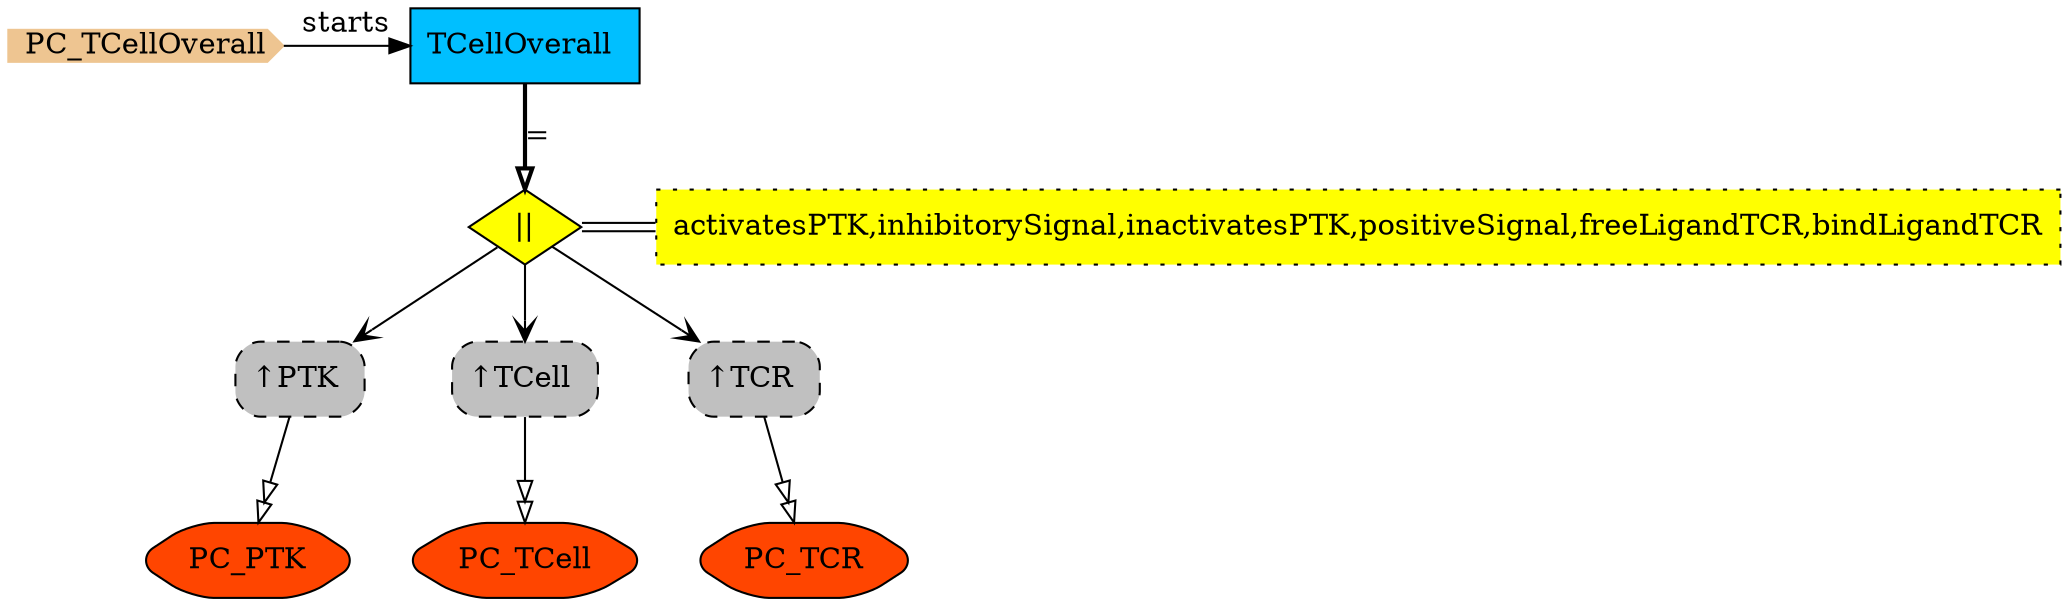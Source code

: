 digraph {

StartN_ [shape = cds,color=burlywood2,style=filled,height=.2,width=.2, label =PC_TCellOverall];
OpTCellParallel [shape=diamond,fillcolor=yellow,style=filled,label="||"];
OpTCellParallel_bs[shape=rect,fillcolor=yellow,style="filled,dotted",label="activatesPTK,inhibitorySignal,inactivatesPTK,positiveSignal,freeLigandTCR,bindLigandTCR"];
OpTCellParallel->OpTCellParallel_bs [dir=none,color="black:invis:black"];
{rank=same;OpTCellParallel,OpTCellParallel_bs}
PC_TCR [shape=hexagon,fillcolor=orangered,style="filled,rounded",label =PC_TCR];
PC_TCell [shape=hexagon,fillcolor=orangered,style="filled,rounded",label =PC_TCell];
RefPTK [shape=rectangle,fillcolor=gray,style="rounded,filled,dashed",label="↑PTK "];
RefTCell [shape=rectangle,fillcolor=gray,style="rounded,filled,dashed",label="↑TCell "];
RefTCR [shape=rectangle,fillcolor=gray,style="rounded,filled,dashed",label="↑TCR "];
PC_PTK [shape=hexagon,fillcolor=orangered,style="filled,rounded",label =PC_PTK];
TCellOverall [shape=box,fillcolor=deepskyblue,style = filled,label="TCellOverall "];

{rank=same;TCellOverall,StartN_}

RefTCell->PC_TCell[arrowhead="normalnormal",fillcolor=white,label=" "];
RefTCR->PC_TCR[arrowhead="normalnormal",fillcolor=white,label=" "];
OpTCellParallel->RefPTK[arrowhead="open"];
OpTCellParallel->RefTCR[arrowhead="open"];
OpTCellParallel->RefTCell[arrowhead="open"];
RefPTK->PC_PTK[arrowhead="normalnormal",fillcolor=white,label=" "];
TCellOverall->OpTCellParallel[arrowhead="onormal",penwidth=2,label="="];
StartN_->TCellOverall[label="starts"];
}